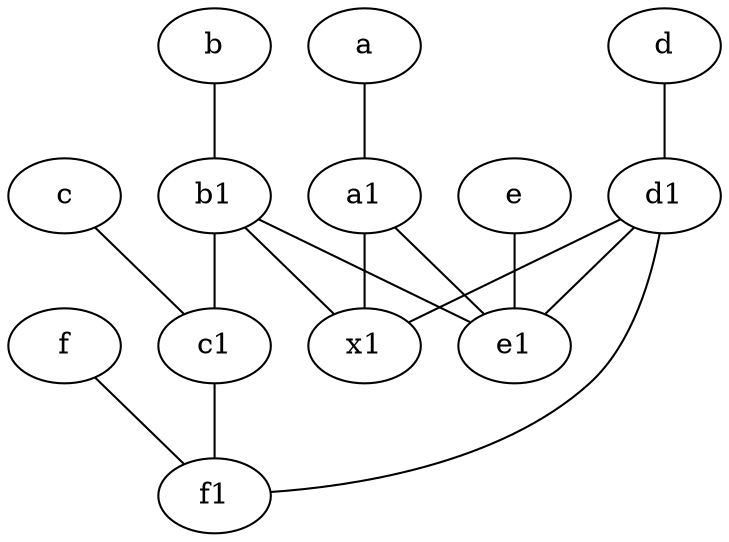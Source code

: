 graph {
	node [labelfontsize=50]
	x1 [labelfontsize=50]
	a1 [labelfontsize=50 pos="8,3!"]
	d [labelfontsize=50 pos="2,5!"]
	c [labelfontsize=50 pos="4.5,2!"]
	b [labelfontsize=50 pos="10,4!"]
	f [labelfontsize=50 pos="3,9!"]
	e1 [labelfontsize=50 pos="7,7!"]
	a [labelfontsize=50 pos="8,2!"]
	b1 [labelfontsize=50 pos="9,4!"]
	e [labelfontsize=50 pos="7,9!"]
	d1 [labelfontsize=50 pos="3,5!"]
	f1 [labelfontsize=50 pos="3,8!"]
	c1 [labelfontsize=50 pos="4.5,3!"]
	a1 -- x1
	c1 -- f1
	b1 -- x1
	e -- e1
	d -- d1
	c -- c1
	d1 -- e1
	b -- b1
	b1 -- c1
	f -- f1
	a -- a1
	b1 -- e1
	a1 -- e1
	d1 -- x1
	d1 -- f1
}
